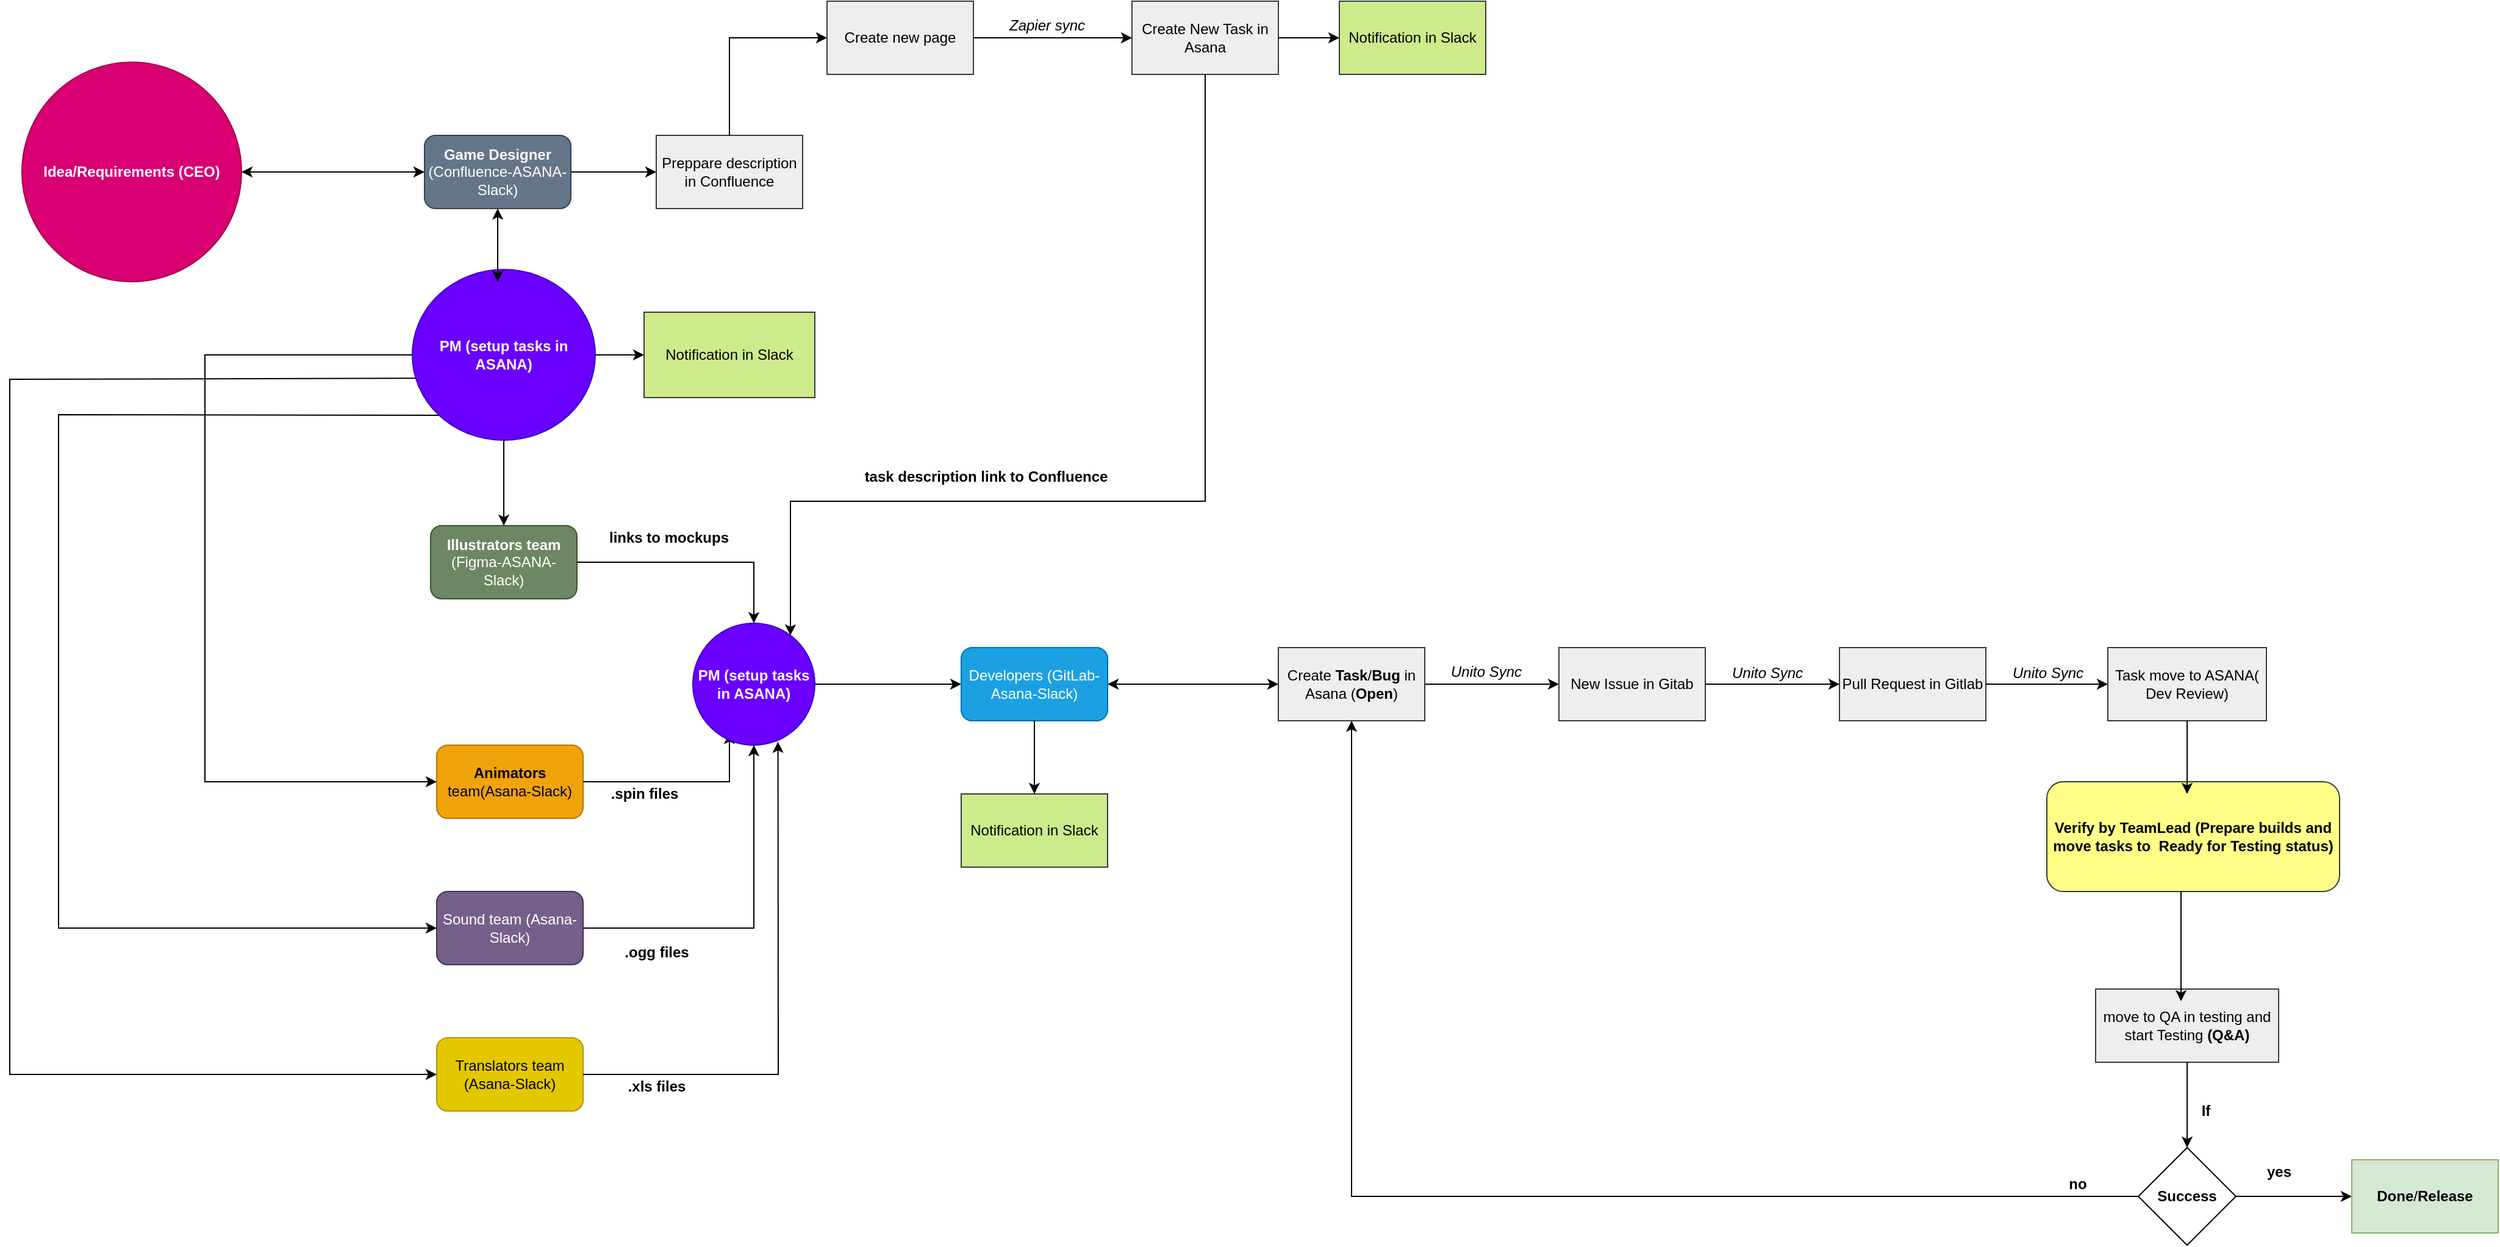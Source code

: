 <mxfile version="19.0.3" type="github">
  <diagram id="6IpWRTOvNhz4fQDFHxwE" name="Page-1">
    <mxGraphModel dx="2708" dy="793" grid="1" gridSize="10" guides="1" tooltips="1" connect="1" arrows="0" fold="1" page="1" pageScale="1" pageWidth="850" pageHeight="1100" math="0" shadow="0">
      <root>
        <mxCell id="0" />
        <mxCell id="1" parent="0" />
        <mxCell id="fXu-zx2hqorw0dzWZYp2-2" value="&lt;b&gt;Idea/Requirements (CEO)&lt;/b&gt;" style="ellipse;whiteSpace=wrap;html=1;aspect=fixed;fillColor=#d80073;fontColor=#ffffff;strokeColor=#A50040;" vertex="1" parent="1">
          <mxGeometry x="-30" y="80" width="180" height="180" as="geometry" />
        </mxCell>
        <mxCell id="fXu-zx2hqorw0dzWZYp2-3" value="&lt;b&gt;Game Designer&lt;/b&gt; (Confluence-ASANA-Slack)" style="rounded=1;whiteSpace=wrap;html=1;fillColor=#647687;strokeColor=#314354;fontColor=#ffffff;" vertex="1" parent="1">
          <mxGeometry x="300" y="140" width="120" height="60" as="geometry" />
        </mxCell>
        <mxCell id="fXu-zx2hqorw0dzWZYp2-4" value="&lt;b&gt;Illustrators team&lt;/b&gt; (Figma-ASANA-Slack)" style="rounded=1;whiteSpace=wrap;html=1;fillColor=#6d8764;fontColor=#ffffff;strokeColor=#3A5431;" vertex="1" parent="1">
          <mxGeometry x="305" y="460" width="120" height="60" as="geometry" />
        </mxCell>
        <mxCell id="fXu-zx2hqorw0dzWZYp2-5" value="&lt;b&gt;Animators&lt;/b&gt; team(Asana-Slack)" style="rounded=1;whiteSpace=wrap;html=1;fillColor=#f0a30a;fontColor=#000000;strokeColor=#BD7000;" vertex="1" parent="1">
          <mxGeometry x="310" y="640" width="120" height="60" as="geometry" />
        </mxCell>
        <mxCell id="fXu-zx2hqorw0dzWZYp2-6" value="Sound team (Asana-Slack)" style="rounded=1;whiteSpace=wrap;html=1;fillColor=#76608a;fontColor=#ffffff;strokeColor=#432D57;" vertex="1" parent="1">
          <mxGeometry x="310" y="760" width="120" height="60" as="geometry" />
        </mxCell>
        <mxCell id="fXu-zx2hqorw0dzWZYp2-7" value="Translators team (Asana-Slack)" style="rounded=1;whiteSpace=wrap;html=1;fillColor=#e3c800;fontColor=#000000;strokeColor=#B09500;" vertex="1" parent="1">
          <mxGeometry x="310" y="880" width="120" height="60" as="geometry" />
        </mxCell>
        <mxCell id="fXu-zx2hqorw0dzWZYp2-11" value="" style="endArrow=classic;html=1;rounded=0;exitX=1;exitY=0.5;exitDx=0;exitDy=0;" edge="1" parent="1" source="fXu-zx2hqorw0dzWZYp2-5">
          <mxGeometry width="50" height="50" relative="1" as="geometry">
            <mxPoint x="600" y="770" as="sourcePoint" />
            <mxPoint x="550" y="630" as="targetPoint" />
            <Array as="points">
              <mxPoint x="550" y="670" />
            </Array>
          </mxGeometry>
        </mxCell>
        <mxCell id="fXu-zx2hqorw0dzWZYp2-12" value="" style="endArrow=classic;html=1;rounded=0;exitX=1;exitY=0.5;exitDx=0;exitDy=0;entryX=0.5;entryY=1;entryDx=0;entryDy=0;" edge="1" parent="1" source="fXu-zx2hqorw0dzWZYp2-6" target="fXu-zx2hqorw0dzWZYp2-78">
          <mxGeometry width="50" height="50" relative="1" as="geometry">
            <mxPoint x="480" y="810" as="sourcePoint" />
            <mxPoint x="560" y="590" as="targetPoint" />
            <Array as="points">
              <mxPoint x="570" y="790" />
            </Array>
          </mxGeometry>
        </mxCell>
        <mxCell id="fXu-zx2hqorw0dzWZYp2-13" value="" style="endArrow=classic;html=1;rounded=0;entryX=0.698;entryY=0.973;entryDx=0;entryDy=0;entryPerimeter=0;exitX=1;exitY=0.5;exitDx=0;exitDy=0;" edge="1" parent="1" source="fXu-zx2hqorw0dzWZYp2-7" target="fXu-zx2hqorw0dzWZYp2-78">
          <mxGeometry width="50" height="50" relative="1" as="geometry">
            <mxPoint x="630" y="840" as="sourcePoint" />
            <mxPoint x="586.2" y="608.22" as="targetPoint" />
            <Array as="points">
              <mxPoint x="590" y="910" />
            </Array>
          </mxGeometry>
        </mxCell>
        <mxCell id="fXu-zx2hqorw0dzWZYp2-20" value="" style="endArrow=classic;html=1;rounded=0;exitX=1;exitY=0.5;exitDx=0;exitDy=0;entryX=0.5;entryY=0;entryDx=0;entryDy=0;" edge="1" parent="1" source="fXu-zx2hqorw0dzWZYp2-4" target="fXu-zx2hqorw0dzWZYp2-78">
          <mxGeometry width="50" height="50" relative="1" as="geometry">
            <mxPoint x="610" y="500" as="sourcePoint" />
            <mxPoint x="570" y="540" as="targetPoint" />
            <Array as="points">
              <mxPoint x="570" y="490" />
            </Array>
          </mxGeometry>
        </mxCell>
        <mxCell id="fXu-zx2hqorw0dzWZYp2-22" value="&lt;b&gt;.spin files&lt;/b&gt;" style="text;html=1;align=center;verticalAlign=middle;resizable=0;points=[];autosize=1;strokeColor=none;fillColor=none;" vertex="1" parent="1">
          <mxGeometry x="445" y="670" width="70" height="20" as="geometry" />
        </mxCell>
        <mxCell id="fXu-zx2hqorw0dzWZYp2-23" value="&lt;b&gt;.ogg files&lt;/b&gt;" style="text;html=1;align=center;verticalAlign=middle;resizable=0;points=[];autosize=1;strokeColor=none;fillColor=none;" vertex="1" parent="1">
          <mxGeometry x="455" y="800" width="70" height="20" as="geometry" />
        </mxCell>
        <mxCell id="fXu-zx2hqorw0dzWZYp2-24" value="&lt;b&gt;.xls files&lt;/b&gt;" style="text;html=1;align=center;verticalAlign=middle;resizable=0;points=[];autosize=1;strokeColor=none;fillColor=none;" vertex="1" parent="1">
          <mxGeometry x="460" y="910" width="60" height="20" as="geometry" />
        </mxCell>
        <mxCell id="fXu-zx2hqorw0dzWZYp2-25" value="&lt;b&gt;links to mockups&lt;/b&gt;" style="text;html=1;align=center;verticalAlign=middle;resizable=0;points=[];autosize=1;strokeColor=none;fillColor=none;" vertex="1" parent="1">
          <mxGeometry x="445" y="460" width="110" height="20" as="geometry" />
        </mxCell>
        <mxCell id="fXu-zx2hqorw0dzWZYp2-26" value="Preppare description in Confluence" style="rounded=0;whiteSpace=wrap;html=1;fillColor=#eeeeee;strokeColor=#36393d;" vertex="1" parent="1">
          <mxGeometry x="490" y="140" width="120" height="60" as="geometry" />
        </mxCell>
        <mxCell id="fXu-zx2hqorw0dzWZYp2-27" value="" style="endArrow=classic;html=1;rounded=0;exitX=1;exitY=0.5;exitDx=0;exitDy=0;entryX=0;entryY=0.5;entryDx=0;entryDy=0;" edge="1" parent="1" source="fXu-zx2hqorw0dzWZYp2-3" target="fXu-zx2hqorw0dzWZYp2-26">
          <mxGeometry width="50" height="50" relative="1" as="geometry">
            <mxPoint x="520" y="100" as="sourcePoint" />
            <mxPoint x="570" y="50" as="targetPoint" />
          </mxGeometry>
        </mxCell>
        <mxCell id="fXu-zx2hqorw0dzWZYp2-28" value="Create new page" style="rounded=0;whiteSpace=wrap;html=1;fillColor=#eeeeee;strokeColor=#36393d;" vertex="1" parent="1">
          <mxGeometry x="630" y="30" width="120" height="60" as="geometry" />
        </mxCell>
        <mxCell id="fXu-zx2hqorw0dzWZYp2-29" value="Create New Task in Asana" style="rounded=0;whiteSpace=wrap;html=1;fillColor=#eeeeee;strokeColor=#36393d;" vertex="1" parent="1">
          <mxGeometry x="880" y="30" width="120" height="60" as="geometry" />
        </mxCell>
        <mxCell id="fXu-zx2hqorw0dzWZYp2-30" value="" style="endArrow=classic;html=1;rounded=0;exitX=1;exitY=0.5;exitDx=0;exitDy=0;entryX=0;entryY=0.5;entryDx=0;entryDy=0;" edge="1" parent="1" source="fXu-zx2hqorw0dzWZYp2-28" target="fXu-zx2hqorw0dzWZYp2-29">
          <mxGeometry width="50" height="50" relative="1" as="geometry">
            <mxPoint x="720" y="160" as="sourcePoint" />
            <mxPoint x="770" y="110" as="targetPoint" />
          </mxGeometry>
        </mxCell>
        <mxCell id="fXu-zx2hqorw0dzWZYp2-31" value="" style="endArrow=classic;html=1;rounded=0;exitX=0.5;exitY=0;exitDx=0;exitDy=0;entryX=0;entryY=0.5;entryDx=0;entryDy=0;" edge="1" parent="1" source="fXu-zx2hqorw0dzWZYp2-26" target="fXu-zx2hqorw0dzWZYp2-28">
          <mxGeometry width="50" height="50" relative="1" as="geometry">
            <mxPoint x="530" y="120" as="sourcePoint" />
            <mxPoint x="580" y="70" as="targetPoint" />
            <Array as="points">
              <mxPoint x="550" y="60" />
            </Array>
          </mxGeometry>
        </mxCell>
        <mxCell id="fXu-zx2hqorw0dzWZYp2-34" value="Notification in Slack" style="rounded=0;whiteSpace=wrap;html=1;fillColor=#cdeb8b;strokeColor=#36393d;" vertex="1" parent="1">
          <mxGeometry x="1050" y="30" width="120" height="60" as="geometry" />
        </mxCell>
        <mxCell id="fXu-zx2hqorw0dzWZYp2-35" value="" style="endArrow=classic;html=1;rounded=0;entryX=0;entryY=0.5;entryDx=0;entryDy=0;exitX=1;exitY=0.5;exitDx=0;exitDy=0;" edge="1" parent="1" source="fXu-zx2hqorw0dzWZYp2-29" target="fXu-zx2hqorw0dzWZYp2-34">
          <mxGeometry width="50" height="50" relative="1" as="geometry">
            <mxPoint x="810" y="250" as="sourcePoint" />
            <mxPoint x="860" y="200" as="targetPoint" />
          </mxGeometry>
        </mxCell>
        <mxCell id="fXu-zx2hqorw0dzWZYp2-37" value="Notification in Slack" style="rounded=0;whiteSpace=wrap;html=1;fillColor=#cdeb8b;strokeColor=#36393d;" vertex="1" parent="1">
          <mxGeometry x="480" y="285" width="140" height="70" as="geometry" />
        </mxCell>
        <mxCell id="fXu-zx2hqorw0dzWZYp2-54" value="" style="endArrow=classic;html=1;rounded=0;entryX=0;entryY=0.5;entryDx=0;entryDy=0;exitX=1;exitY=0.5;exitDx=0;exitDy=0;startArrow=none;" edge="1" parent="1" source="fXu-zx2hqorw0dzWZYp2-78" target="fXu-zx2hqorw0dzWZYp2-77">
          <mxGeometry width="50" height="50" relative="1" as="geometry">
            <mxPoint x="630" y="570" as="sourcePoint" />
            <mxPoint x="690" y="570" as="targetPoint" />
          </mxGeometry>
        </mxCell>
        <mxCell id="fXu-zx2hqorw0dzWZYp2-55" value="&lt;b&gt;PM (setup tasks in ASANA)&lt;/b&gt;" style="ellipse;whiteSpace=wrap;html=1;fillColor=#6a00ff;strokeColor=#3700CC;fontColor=#ffffff;" vertex="1" parent="1">
          <mxGeometry x="290" y="250" width="150" height="140" as="geometry" />
        </mxCell>
        <mxCell id="fXu-zx2hqorw0dzWZYp2-70" value="" style="endArrow=classic;html=1;rounded=0;exitX=0.5;exitY=1;exitDx=0;exitDy=0;entryX=0.5;entryY=0;entryDx=0;entryDy=0;" edge="1" parent="1" source="fXu-zx2hqorw0dzWZYp2-55" target="fXu-zx2hqorw0dzWZYp2-4">
          <mxGeometry width="50" height="50" relative="1" as="geometry">
            <mxPoint x="60" y="510" as="sourcePoint" />
            <mxPoint x="110" y="460" as="targetPoint" />
          </mxGeometry>
        </mxCell>
        <mxCell id="fXu-zx2hqorw0dzWZYp2-71" value="" style="endArrow=classic;html=1;rounded=0;exitX=0;exitY=0.5;exitDx=0;exitDy=0;entryX=0;entryY=0.5;entryDx=0;entryDy=0;" edge="1" parent="1" source="fXu-zx2hqorw0dzWZYp2-55" target="fXu-zx2hqorw0dzWZYp2-5">
          <mxGeometry width="50" height="50" relative="1" as="geometry">
            <mxPoint x="60" y="510" as="sourcePoint" />
            <mxPoint x="110" y="460" as="targetPoint" />
            <Array as="points">
              <mxPoint x="120" y="320" />
              <mxPoint x="120" y="670" />
            </Array>
          </mxGeometry>
        </mxCell>
        <mxCell id="fXu-zx2hqorw0dzWZYp2-72" value="" style="endArrow=classic;html=1;rounded=0;entryX=0;entryY=0.5;entryDx=0;entryDy=0;exitX=0;exitY=1;exitDx=0;exitDy=0;" edge="1" parent="1" source="fXu-zx2hqorw0dzWZYp2-55" target="fXu-zx2hqorw0dzWZYp2-6">
          <mxGeometry width="50" height="50" relative="1" as="geometry">
            <mxPoint x="60" y="510" as="sourcePoint" />
            <mxPoint x="110" y="460" as="targetPoint" />
            <Array as="points">
              <mxPoint y="369" />
              <mxPoint y="790" />
            </Array>
          </mxGeometry>
        </mxCell>
        <mxCell id="fXu-zx2hqorw0dzWZYp2-73" value="" style="endArrow=classic;html=1;rounded=0;entryX=0;entryY=0.5;entryDx=0;entryDy=0;exitX=0.019;exitY=0.637;exitDx=0;exitDy=0;exitPerimeter=0;" edge="1" parent="1" source="fXu-zx2hqorw0dzWZYp2-55" target="fXu-zx2hqorw0dzWZYp2-7">
          <mxGeometry width="50" height="50" relative="1" as="geometry">
            <mxPoint x="280" y="340" as="sourcePoint" />
            <mxPoint x="-40" y="910" as="targetPoint" />
            <Array as="points">
              <mxPoint x="-40" y="340" />
              <mxPoint x="-40" y="910" />
            </Array>
          </mxGeometry>
        </mxCell>
        <mxCell id="fXu-zx2hqorw0dzWZYp2-74" value="" style="endArrow=classic;html=1;rounded=0;exitX=1;exitY=0.5;exitDx=0;exitDy=0;entryX=0;entryY=0.5;entryDx=0;entryDy=0;" edge="1" parent="1" source="fXu-zx2hqorw0dzWZYp2-55" target="fXu-zx2hqorw0dzWZYp2-37">
          <mxGeometry width="50" height="50" relative="1" as="geometry">
            <mxPoint x="20" y="580" as="sourcePoint" />
            <mxPoint x="70" y="530" as="targetPoint" />
          </mxGeometry>
        </mxCell>
        <mxCell id="fXu-zx2hqorw0dzWZYp2-75" value="" style="endArrow=classic;startArrow=classic;html=1;rounded=0;exitX=1;exitY=0.5;exitDx=0;exitDy=0;entryX=0;entryY=0.5;entryDx=0;entryDy=0;" edge="1" parent="1" source="fXu-zx2hqorw0dzWZYp2-2" target="fXu-zx2hqorw0dzWZYp2-3">
          <mxGeometry width="50" height="50" relative="1" as="geometry">
            <mxPoint x="160" y="260" as="sourcePoint" />
            <mxPoint x="210" y="210" as="targetPoint" />
          </mxGeometry>
        </mxCell>
        <mxCell id="fXu-zx2hqorw0dzWZYp2-76" value="" style="endArrow=classic;startArrow=classic;html=1;rounded=0;entryX=0.5;entryY=1;entryDx=0;entryDy=0;" edge="1" parent="1" target="fXu-zx2hqorw0dzWZYp2-3">
          <mxGeometry width="50" height="50" relative="1" as="geometry">
            <mxPoint x="360" y="260" as="sourcePoint" />
            <mxPoint x="390" y="210" as="targetPoint" />
          </mxGeometry>
        </mxCell>
        <mxCell id="fXu-zx2hqorw0dzWZYp2-77" value="Developers (GitLab-Asana-Slack)" style="rounded=1;whiteSpace=wrap;html=1;fillColor=#1ba1e2;fontColor=#ffffff;strokeColor=#006EAF;" vertex="1" parent="1">
          <mxGeometry x="740" y="560" width="120" height="60" as="geometry" />
        </mxCell>
        <mxCell id="fXu-zx2hqorw0dzWZYp2-78" value="&lt;b&gt;PM (setup tasks in ASANA)&lt;/b&gt;" style="ellipse;whiteSpace=wrap;html=1;fillColor=#6a00ff;strokeColor=#3700CC;fontColor=#ffffff;" vertex="1" parent="1">
          <mxGeometry x="520" y="540" width="100" height="100" as="geometry" />
        </mxCell>
        <mxCell id="fXu-zx2hqorw0dzWZYp2-80" value="" style="endArrow=classic;html=1;rounded=0;exitX=0.5;exitY=1;exitDx=0;exitDy=0;" edge="1" parent="1" source="fXu-zx2hqorw0dzWZYp2-29">
          <mxGeometry width="50" height="50" relative="1" as="geometry">
            <mxPoint x="840" y="280" as="sourcePoint" />
            <mxPoint x="600" y="550" as="targetPoint" />
            <Array as="points">
              <mxPoint x="940" y="440" />
              <mxPoint x="600" y="440" />
            </Array>
          </mxGeometry>
        </mxCell>
        <mxCell id="fXu-zx2hqorw0dzWZYp2-81" value="&lt;b&gt;task description link to Confluence&lt;/b&gt;" style="text;html=1;align=center;verticalAlign=middle;resizable=0;points=[];autosize=1;strokeColor=none;fillColor=none;" vertex="1" parent="1">
          <mxGeometry x="655" y="410" width="210" height="20" as="geometry" />
        </mxCell>
        <mxCell id="fXu-zx2hqorw0dzWZYp2-82" value="Notification in Slack" style="rounded=0;whiteSpace=wrap;html=1;fillColor=#cdeb8b;strokeColor=#36393d;" vertex="1" parent="1">
          <mxGeometry x="740" y="680" width="120" height="60" as="geometry" />
        </mxCell>
        <mxCell id="fXu-zx2hqorw0dzWZYp2-83" value="" style="endArrow=classic;html=1;rounded=0;entryX=0.5;entryY=0;entryDx=0;entryDy=0;exitX=0.5;exitY=1;exitDx=0;exitDy=0;" edge="1" parent="1" source="fXu-zx2hqorw0dzWZYp2-77" target="fXu-zx2hqorw0dzWZYp2-82">
          <mxGeometry width="50" height="50" relative="1" as="geometry">
            <mxPoint x="800" y="630" as="sourcePoint" />
            <mxPoint x="850" y="570" as="targetPoint" />
          </mxGeometry>
        </mxCell>
        <mxCell id="fXu-zx2hqorw0dzWZYp2-85" value="Create &lt;b&gt;Task&lt;/b&gt;/&lt;b&gt;Bug &lt;/b&gt;in Asana (&lt;b&gt;Open&lt;/b&gt;)" style="rounded=0;whiteSpace=wrap;html=1;fillColor=#eeeeee;strokeColor=#36393d;" vertex="1" parent="1">
          <mxGeometry x="1000" y="560" width="120" height="60" as="geometry" />
        </mxCell>
        <mxCell id="fXu-zx2hqorw0dzWZYp2-86" value="" style="endArrow=classic;html=1;rounded=0;exitX=1;exitY=0.5;exitDx=0;exitDy=0;" edge="1" parent="1" source="fXu-zx2hqorw0dzWZYp2-85">
          <mxGeometry width="50" height="50" relative="1" as="geometry">
            <mxPoint x="1230" y="640" as="sourcePoint" />
            <mxPoint x="1230" y="590" as="targetPoint" />
          </mxGeometry>
        </mxCell>
        <mxCell id="fXu-zx2hqorw0dzWZYp2-87" value="New Issue in Gitab" style="rounded=0;whiteSpace=wrap;html=1;fillColor=#eeeeee;strokeColor=#36393d;" vertex="1" parent="1">
          <mxGeometry x="1230" y="560" width="120" height="60" as="geometry" />
        </mxCell>
        <mxCell id="fXu-zx2hqorw0dzWZYp2-88" value="&lt;i&gt;Unito Sync&lt;/i&gt;" style="text;html=1;align=center;verticalAlign=middle;resizable=0;points=[];autosize=1;strokeColor=none;fillColor=none;" vertex="1" parent="1">
          <mxGeometry x="1135" y="570" width="70" height="20" as="geometry" />
        </mxCell>
        <mxCell id="fXu-zx2hqorw0dzWZYp2-90" value="&lt;i&gt;Zapier sync&lt;/i&gt;" style="text;html=1;align=center;verticalAlign=middle;resizable=0;points=[];autosize=1;strokeColor=none;fillColor=none;" vertex="1" parent="1">
          <mxGeometry x="770" y="40" width="80" height="20" as="geometry" />
        </mxCell>
        <mxCell id="fXu-zx2hqorw0dzWZYp2-91" value="Pull Request in Gitlab" style="rounded=0;whiteSpace=wrap;html=1;fillColor=#eeeeee;strokeColor=#36393d;" vertex="1" parent="1">
          <mxGeometry x="1460" y="560" width="120" height="60" as="geometry" />
        </mxCell>
        <mxCell id="fXu-zx2hqorw0dzWZYp2-92" value="" style="endArrow=classic;html=1;rounded=0;exitX=1;exitY=0.5;exitDx=0;exitDy=0;entryX=0;entryY=0.5;entryDx=0;entryDy=0;" edge="1" parent="1" source="fXu-zx2hqorw0dzWZYp2-87" target="fXu-zx2hqorw0dzWZYp2-91">
          <mxGeometry width="50" height="50" relative="1" as="geometry">
            <mxPoint x="1000" y="560" as="sourcePoint" />
            <mxPoint x="1050" y="510" as="targetPoint" />
          </mxGeometry>
        </mxCell>
        <mxCell id="fXu-zx2hqorw0dzWZYp2-93" value="&lt;i style=&quot;color: rgb(0, 0, 0); font-family: Helvetica; font-size: 12px; font-variant-ligatures: normal; font-variant-caps: normal; font-weight: 400; letter-spacing: normal; orphans: 2; text-align: center; text-indent: 0px; text-transform: none; widows: 2; word-spacing: 0px; -webkit-text-stroke-width: 0px; background-color: rgb(248, 249, 250); text-decoration-thickness: initial; text-decoration-style: initial; text-decoration-color: initial;&quot;&gt;Unito Sync&lt;/i&gt;" style="text;whiteSpace=wrap;html=1;" vertex="1" parent="1">
          <mxGeometry x="1370" y="567" width="80" height="30" as="geometry" />
        </mxCell>
        <mxCell id="fXu-zx2hqorw0dzWZYp2-95" value="Task move to ASANA( Dev Review)" style="rounded=0;whiteSpace=wrap;html=1;fillColor=#eeeeee;strokeColor=#36393d;" vertex="1" parent="1">
          <mxGeometry x="1680" y="560" width="130" height="60" as="geometry" />
        </mxCell>
        <mxCell id="fXu-zx2hqorw0dzWZYp2-96" value="" style="endArrow=classic;html=1;rounded=0;exitX=1;exitY=0.5;exitDx=0;exitDy=0;entryX=0;entryY=0.5;entryDx=0;entryDy=0;" edge="1" parent="1" source="fXu-zx2hqorw0dzWZYp2-91" target="fXu-zx2hqorw0dzWZYp2-95">
          <mxGeometry width="50" height="50" relative="1" as="geometry">
            <mxPoint x="1270" y="520" as="sourcePoint" />
            <mxPoint x="1320" y="470" as="targetPoint" />
          </mxGeometry>
        </mxCell>
        <mxCell id="fXu-zx2hqorw0dzWZYp2-97" value="&lt;i style=&quot;color: rgb(0, 0, 0); font-family: Helvetica; font-size: 12px; font-variant-ligatures: normal; font-variant-caps: normal; font-weight: 400; letter-spacing: normal; orphans: 2; text-align: center; text-indent: 0px; text-transform: none; widows: 2; word-spacing: 0px; -webkit-text-stroke-width: 0px; background-color: rgb(248, 249, 250); text-decoration-thickness: initial; text-decoration-style: initial; text-decoration-color: initial;&quot;&gt;Unito Sync&lt;/i&gt;" style="text;whiteSpace=wrap;html=1;" vertex="1" parent="1">
          <mxGeometry x="1600" y="567" width="80" height="30" as="geometry" />
        </mxCell>
        <mxCell id="fXu-zx2hqorw0dzWZYp2-99" value="move to QA in testing and start Testing &lt;b&gt;(Q&amp;amp;A)&lt;/b&gt;" style="rounded=0;whiteSpace=wrap;html=1;fillColor=#eeeeee;strokeColor=#36393d;" vertex="1" parent="1">
          <mxGeometry x="1670" y="840" width="150" height="60" as="geometry" />
        </mxCell>
        <mxCell id="fXu-zx2hqorw0dzWZYp2-100" value="&lt;b style=&quot;&quot;&gt;Verify by TeamLead (Prepare builds and move tasks to&amp;nbsp; Ready for Testing status)&lt;/b&gt;" style="rounded=1;whiteSpace=wrap;html=1;fillColor=#ffff88;strokeColor=#36393d;" vertex="1" parent="1">
          <mxGeometry x="1630" y="670" width="240" height="90" as="geometry" />
        </mxCell>
        <mxCell id="fXu-zx2hqorw0dzWZYp2-102" value="" style="endArrow=classic;html=1;rounded=0;exitX=0.5;exitY=1;exitDx=0;exitDy=0;" edge="1" parent="1" source="fXu-zx2hqorw0dzWZYp2-95">
          <mxGeometry width="50" height="50" relative="1" as="geometry">
            <mxPoint x="1140" y="550" as="sourcePoint" />
            <mxPoint x="1745" y="680" as="targetPoint" />
          </mxGeometry>
        </mxCell>
        <mxCell id="fXu-zx2hqorw0dzWZYp2-103" value="" style="endArrow=classic;html=1;rounded=0;" edge="1" parent="1">
          <mxGeometry width="50" height="50" relative="1" as="geometry">
            <mxPoint x="1740" y="760" as="sourcePoint" />
            <mxPoint x="1740" y="850" as="targetPoint" />
          </mxGeometry>
        </mxCell>
        <mxCell id="fXu-zx2hqorw0dzWZYp2-105" value="&lt;b&gt;Success&lt;/b&gt;" style="rhombus;whiteSpace=wrap;html=1;" vertex="1" parent="1">
          <mxGeometry x="1705" y="970" width="80" height="80" as="geometry" />
        </mxCell>
        <mxCell id="fXu-zx2hqorw0dzWZYp2-106" value="" style="endArrow=classic;html=1;rounded=0;exitX=0.5;exitY=1;exitDx=0;exitDy=0;" edge="1" parent="1" source="fXu-zx2hqorw0dzWZYp2-99" target="fXu-zx2hqorw0dzWZYp2-105">
          <mxGeometry width="50" height="50" relative="1" as="geometry">
            <mxPoint x="1380" y="710" as="sourcePoint" />
            <mxPoint x="1430" y="660" as="targetPoint" />
          </mxGeometry>
        </mxCell>
        <mxCell id="fXu-zx2hqorw0dzWZYp2-108" value="&lt;b&gt;If&lt;/b&gt;" style="text;html=1;align=center;verticalAlign=middle;resizable=0;points=[];autosize=1;strokeColor=none;fillColor=none;" vertex="1" parent="1">
          <mxGeometry x="1750" y="930" width="20" height="20" as="geometry" />
        </mxCell>
        <mxCell id="fXu-zx2hqorw0dzWZYp2-109" value="" style="endArrow=classic;html=1;rounded=0;exitX=1;exitY=0.5;exitDx=0;exitDy=0;" edge="1" parent="1" source="fXu-zx2hqorw0dzWZYp2-105" target="fXu-zx2hqorw0dzWZYp2-110">
          <mxGeometry width="50" height="50" relative="1" as="geometry">
            <mxPoint x="1380" y="710" as="sourcePoint" />
            <mxPoint x="1880" y="1010" as="targetPoint" />
          </mxGeometry>
        </mxCell>
        <mxCell id="fXu-zx2hqorw0dzWZYp2-110" value="&lt;b&gt;Done&lt;/b&gt;/&lt;b&gt;Release&lt;/b&gt;" style="rounded=0;whiteSpace=wrap;html=1;fillColor=#d5e8d4;strokeColor=#82b366;" vertex="1" parent="1">
          <mxGeometry x="1880" y="980" width="120" height="60" as="geometry" />
        </mxCell>
        <mxCell id="fXu-zx2hqorw0dzWZYp2-111" value="&lt;b&gt;yes&lt;/b&gt;" style="text;html=1;align=center;verticalAlign=middle;resizable=0;points=[];autosize=1;strokeColor=none;fillColor=none;" vertex="1" parent="1">
          <mxGeometry x="1800" y="980" width="40" height="20" as="geometry" />
        </mxCell>
        <mxCell id="fXu-zx2hqorw0dzWZYp2-112" value="" style="endArrow=classic;html=1;rounded=0;entryX=0.5;entryY=1;entryDx=0;entryDy=0;exitX=0;exitY=0.5;exitDx=0;exitDy=0;" edge="1" parent="1" source="fXu-zx2hqorw0dzWZYp2-105" target="fXu-zx2hqorw0dzWZYp2-85">
          <mxGeometry width="50" height="50" relative="1" as="geometry">
            <mxPoint x="1400" y="710" as="sourcePoint" />
            <mxPoint x="1450" y="660" as="targetPoint" />
            <Array as="points">
              <mxPoint x="1060" y="1010" />
            </Array>
          </mxGeometry>
        </mxCell>
        <mxCell id="fXu-zx2hqorw0dzWZYp2-113" value="&lt;b&gt;no&lt;/b&gt;" style="text;html=1;align=center;verticalAlign=middle;resizable=0;points=[];autosize=1;strokeColor=none;fillColor=none;" vertex="1" parent="1">
          <mxGeometry x="1640" y="990" width="30" height="20" as="geometry" />
        </mxCell>
        <mxCell id="fXu-zx2hqorw0dzWZYp2-114" value="" style="endArrow=classic;startArrow=classic;html=1;rounded=0;exitX=1;exitY=0.5;exitDx=0;exitDy=0;entryX=0;entryY=0.5;entryDx=0;entryDy=0;" edge="1" parent="1" source="fXu-zx2hqorw0dzWZYp2-77" target="fXu-zx2hqorw0dzWZYp2-85">
          <mxGeometry width="50" height="50" relative="1" as="geometry">
            <mxPoint x="910" y="630" as="sourcePoint" />
            <mxPoint x="960" y="580" as="targetPoint" />
          </mxGeometry>
        </mxCell>
      </root>
    </mxGraphModel>
  </diagram>
</mxfile>
